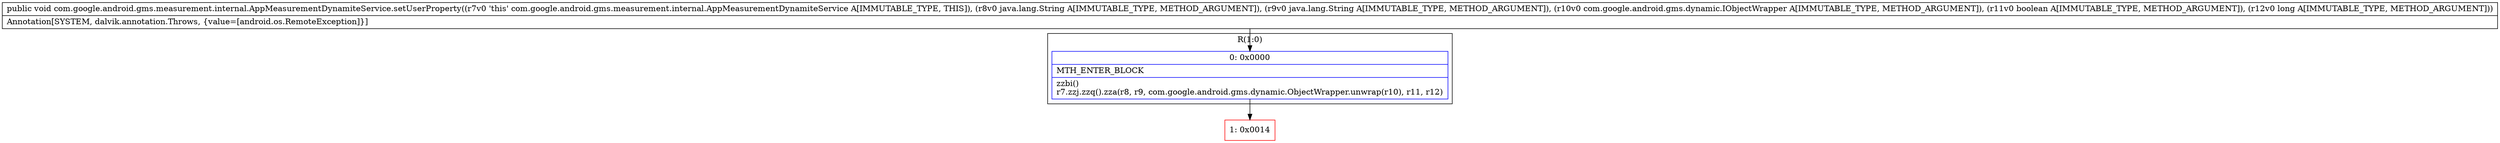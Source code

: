 digraph "CFG forcom.google.android.gms.measurement.internal.AppMeasurementDynamiteService.setUserProperty(Ljava\/lang\/String;Ljava\/lang\/String;Lcom\/google\/android\/gms\/dynamic\/IObjectWrapper;ZJ)V" {
subgraph cluster_Region_543802462 {
label = "R(1:0)";
node [shape=record,color=blue];
Node_0 [shape=record,label="{0\:\ 0x0000|MTH_ENTER_BLOCK\l|zzbi()\lr7.zzj.zzq().zza(r8, r9, com.google.android.gms.dynamic.ObjectWrapper.unwrap(r10), r11, r12)\l}"];
}
Node_1 [shape=record,color=red,label="{1\:\ 0x0014}"];
MethodNode[shape=record,label="{public void com.google.android.gms.measurement.internal.AppMeasurementDynamiteService.setUserProperty((r7v0 'this' com.google.android.gms.measurement.internal.AppMeasurementDynamiteService A[IMMUTABLE_TYPE, THIS]), (r8v0 java.lang.String A[IMMUTABLE_TYPE, METHOD_ARGUMENT]), (r9v0 java.lang.String A[IMMUTABLE_TYPE, METHOD_ARGUMENT]), (r10v0 com.google.android.gms.dynamic.IObjectWrapper A[IMMUTABLE_TYPE, METHOD_ARGUMENT]), (r11v0 boolean A[IMMUTABLE_TYPE, METHOD_ARGUMENT]), (r12v0 long A[IMMUTABLE_TYPE, METHOD_ARGUMENT]))  | Annotation[SYSTEM, dalvik.annotation.Throws, \{value=[android.os.RemoteException]\}]\l}"];
MethodNode -> Node_0;
Node_0 -> Node_1;
}

